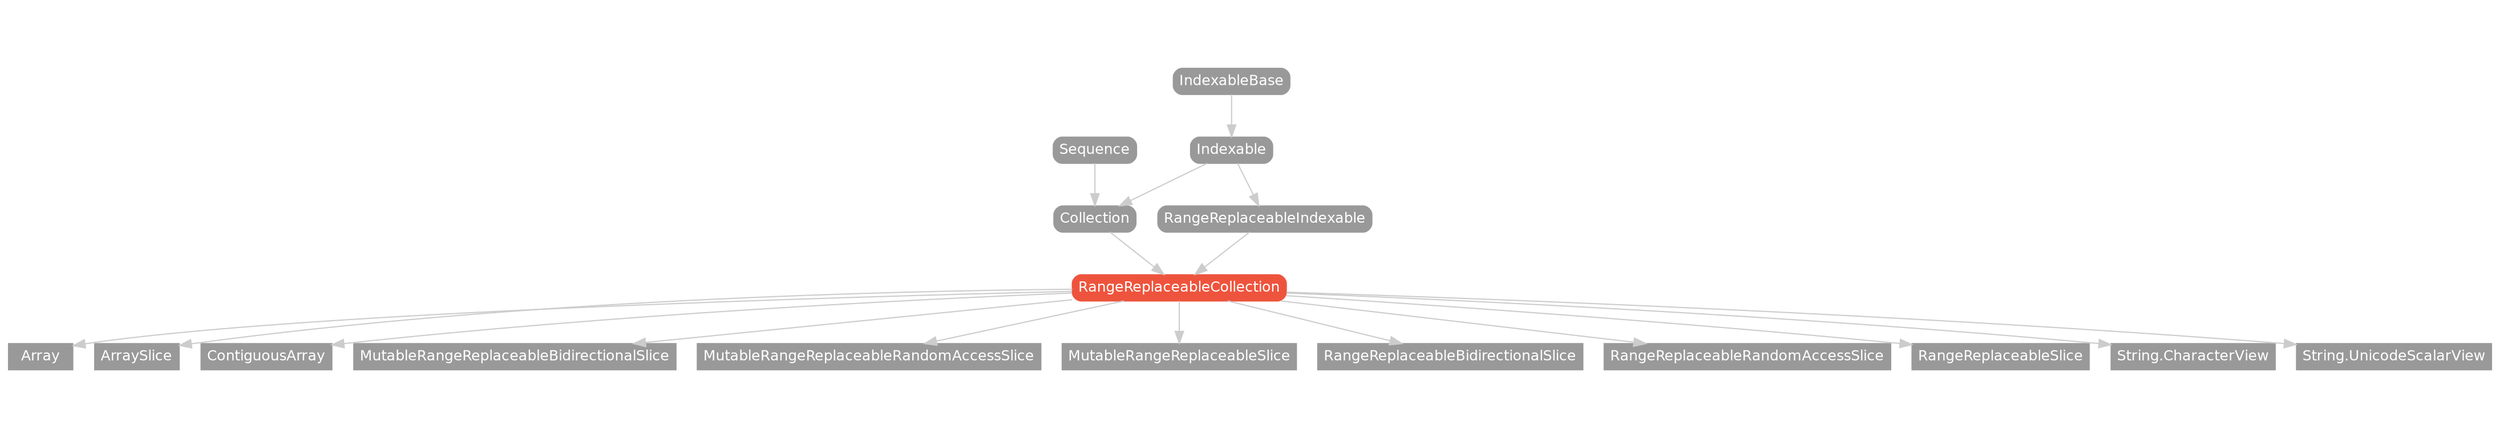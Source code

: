 strict digraph "RangeReplaceableCollection - Type Hierarchy - SwiftDoc.org" {
    pad="0.1,0.8"
    node [shape=box, style="filled,rounded", color="#999999", fillcolor="#999999", fontcolor=white, fontname=Helvetica, fontnames="Helvetica,sansserif", fontsize=12, margin="0.07,0.05", height="0.3"]
    edge [color="#cccccc"]
    "Array" [URL="/type/Array/hierarchy/", style=filled]
    "ArraySlice" [URL="/type/ArraySlice/hierarchy/", style=filled]
    "Collection" [URL="/protocol/Collection/hierarchy/"]
    "ContiguousArray" [URL="/type/ContiguousArray/hierarchy/", style=filled]
    "Indexable" [URL="/protocol/Indexable/hierarchy/"]
    "IndexableBase" [URL="/protocol/IndexableBase/hierarchy/"]
    "MutableRangeReplaceableBidirectionalSlice" [URL="/type/MutableRangeReplaceableBidirectionalSlice/hierarchy/", style=filled]
    "MutableRangeReplaceableRandomAccessSlice" [URL="/type/MutableRangeReplaceableRandomAccessSlice/hierarchy/", style=filled]
    "MutableRangeReplaceableSlice" [URL="/type/MutableRangeReplaceableSlice/hierarchy/", style=filled]
    "RangeReplaceableBidirectionalSlice" [URL="/type/RangeReplaceableBidirectionalSlice/hierarchy/", style=filled]
    "RangeReplaceableCollection" [URL="/protocol/RangeReplaceableCollection/", style="filled,rounded", fillcolor="#ee543d", color="#ee543d"]
    "RangeReplaceableIndexable" [URL="/protocol/RangeReplaceableIndexable/hierarchy/"]
    "RangeReplaceableRandomAccessSlice" [URL="/type/RangeReplaceableRandomAccessSlice/hierarchy/", style=filled]
    "RangeReplaceableSlice" [URL="/type/RangeReplaceableSlice/hierarchy/", style=filled]
    "Sequence" [URL="/protocol/Sequence/hierarchy/"]
    "String.CharacterView" [URL="/type/String.CharacterView/hierarchy/", style=filled]
    "String.UnicodeScalarView" [URL="/type/String.UnicodeScalarView/hierarchy/", style=filled]    "RangeReplaceableCollection" -> "Array"
    "RangeReplaceableCollection" -> "ArraySlice"
    "RangeReplaceableCollection" -> "ContiguousArray"
    "RangeReplaceableCollection" -> "MutableRangeReplaceableBidirectionalSlice"
    "RangeReplaceableCollection" -> "MutableRangeReplaceableRandomAccessSlice"
    "RangeReplaceableCollection" -> "MutableRangeReplaceableSlice"
    "RangeReplaceableCollection" -> "RangeReplaceableBidirectionalSlice"
    "RangeReplaceableCollection" -> "RangeReplaceableRandomAccessSlice"
    "RangeReplaceableCollection" -> "RangeReplaceableSlice"
    "RangeReplaceableCollection" -> "String.CharacterView"
    "RangeReplaceableCollection" -> "String.UnicodeScalarView"
    "RangeReplaceableIndexable" -> "RangeReplaceableCollection"
    "Collection" -> "RangeReplaceableCollection"
    "Indexable" -> "RangeReplaceableIndexable"
    "IndexableBase" -> "Indexable"
    "Indexable" -> "Collection"
    "Sequence" -> "Collection"
    "IndexableBase" -> "Indexable"
    subgraph Types {
        rank = max; "Array"; "ArraySlice"; "ContiguousArray"; "MutableRangeReplaceableBidirectionalSlice"; "MutableRangeReplaceableRandomAccessSlice"; "MutableRangeReplaceableSlice"; "RangeReplaceableBidirectionalSlice"; "RangeReplaceableRandomAccessSlice"; "RangeReplaceableSlice"; "String.CharacterView"; "String.UnicodeScalarView";
    }
}